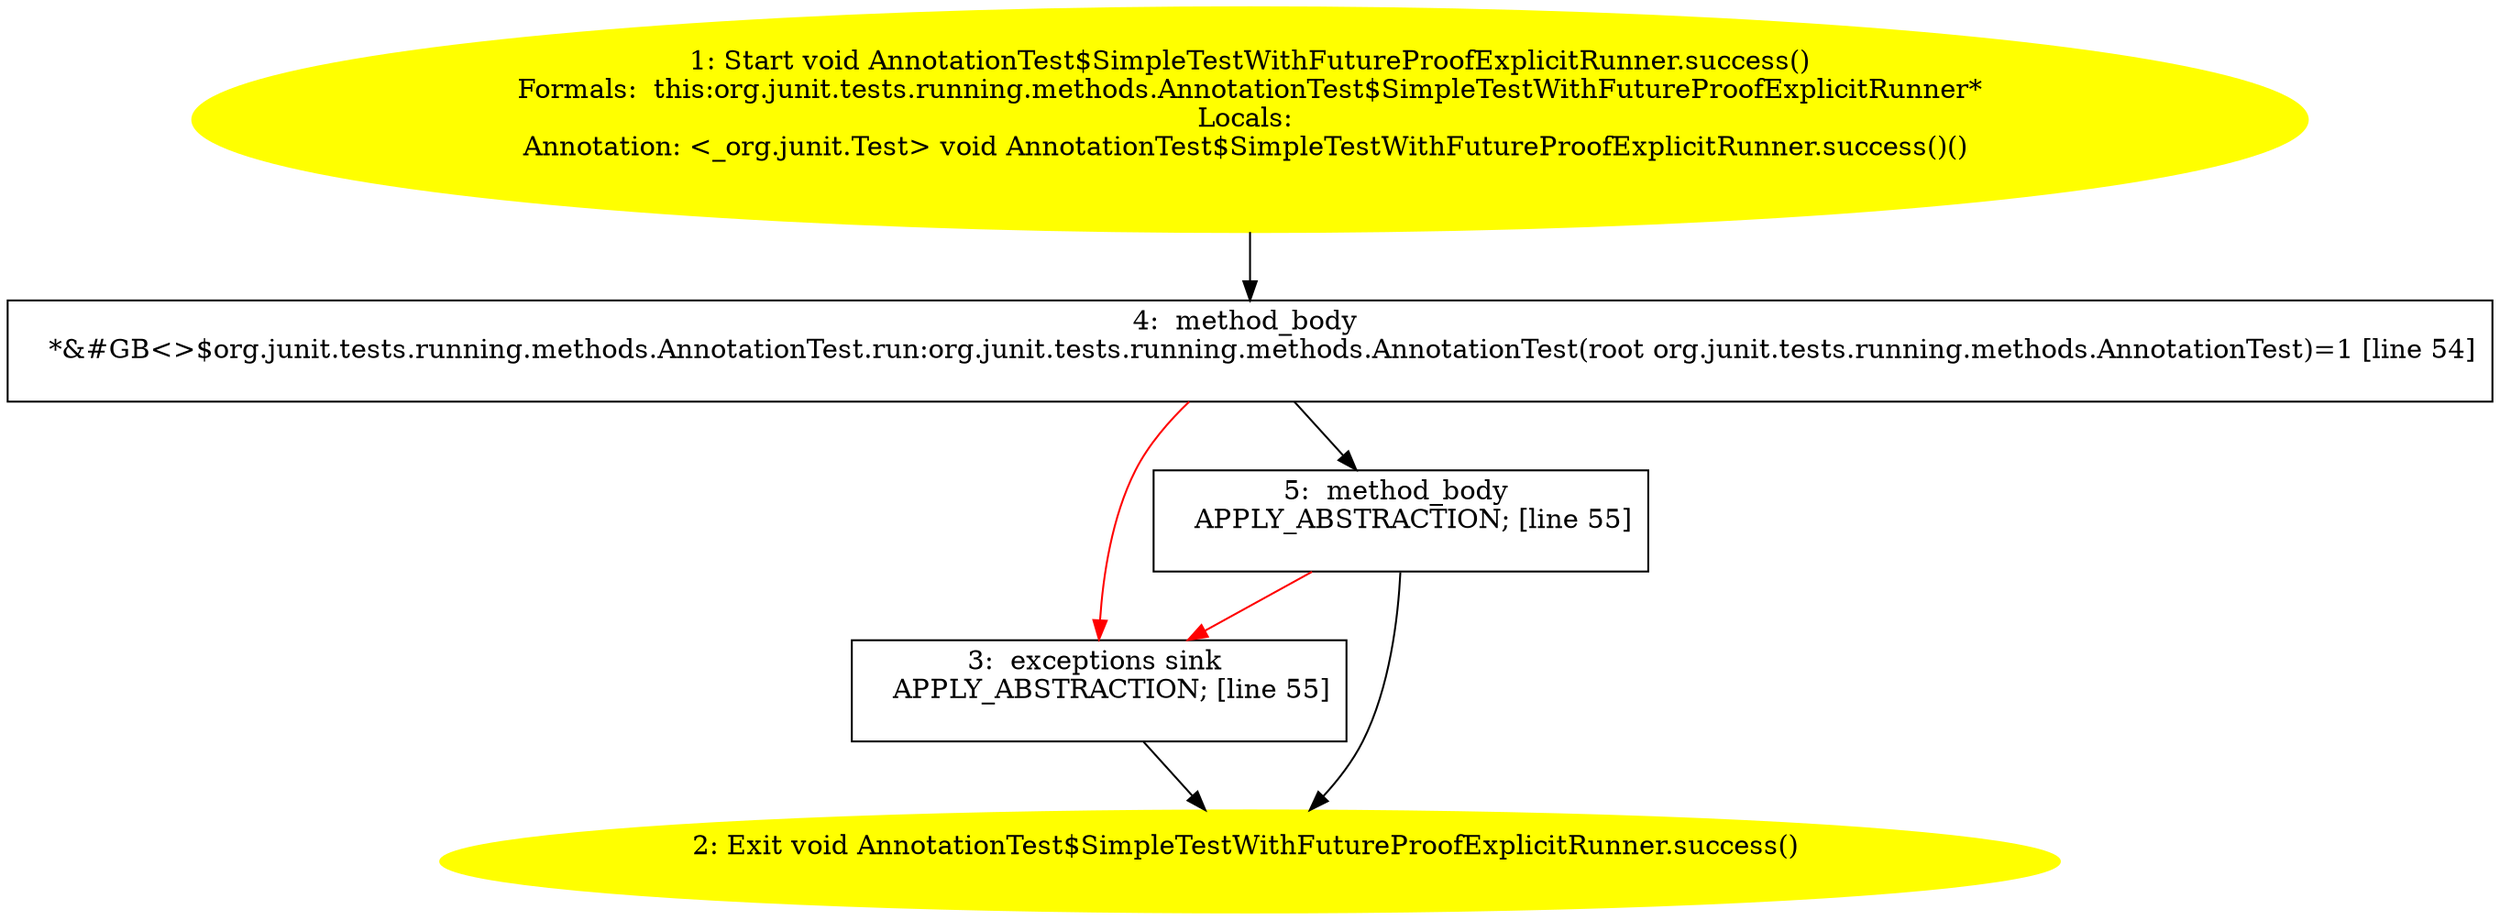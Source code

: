 /* @generated */
digraph cfg {
"org.junit.tests.running.methods.AnnotationTest$SimpleTestWithFutureProofExplicitRunner.success():voi.b23c3fb93b1e5827cbd4fbca4e2690e0_1" [label="1: Start void AnnotationTest$SimpleTestWithFutureProofExplicitRunner.success()\nFormals:  this:org.junit.tests.running.methods.AnnotationTest$SimpleTestWithFutureProofExplicitRunner*\nLocals: \nAnnotation: <_org.junit.Test> void AnnotationTest$SimpleTestWithFutureProofExplicitRunner.success()() \n  " color=yellow style=filled]
	

	 "org.junit.tests.running.methods.AnnotationTest$SimpleTestWithFutureProofExplicitRunner.success():voi.b23c3fb93b1e5827cbd4fbca4e2690e0_1" -> "org.junit.tests.running.methods.AnnotationTest$SimpleTestWithFutureProofExplicitRunner.success():voi.b23c3fb93b1e5827cbd4fbca4e2690e0_4" ;
"org.junit.tests.running.methods.AnnotationTest$SimpleTestWithFutureProofExplicitRunner.success():voi.b23c3fb93b1e5827cbd4fbca4e2690e0_2" [label="2: Exit void AnnotationTest$SimpleTestWithFutureProofExplicitRunner.success() \n  " color=yellow style=filled]
	

"org.junit.tests.running.methods.AnnotationTest$SimpleTestWithFutureProofExplicitRunner.success():voi.b23c3fb93b1e5827cbd4fbca4e2690e0_3" [label="3:  exceptions sink \n   APPLY_ABSTRACTION; [line 55]\n " shape="box"]
	

	 "org.junit.tests.running.methods.AnnotationTest$SimpleTestWithFutureProofExplicitRunner.success():voi.b23c3fb93b1e5827cbd4fbca4e2690e0_3" -> "org.junit.tests.running.methods.AnnotationTest$SimpleTestWithFutureProofExplicitRunner.success():voi.b23c3fb93b1e5827cbd4fbca4e2690e0_2" ;
"org.junit.tests.running.methods.AnnotationTest$SimpleTestWithFutureProofExplicitRunner.success():voi.b23c3fb93b1e5827cbd4fbca4e2690e0_4" [label="4:  method_body \n   *&#GB<>$org.junit.tests.running.methods.AnnotationTest.run:org.junit.tests.running.methods.AnnotationTest(root org.junit.tests.running.methods.AnnotationTest)=1 [line 54]\n " shape="box"]
	

	 "org.junit.tests.running.methods.AnnotationTest$SimpleTestWithFutureProofExplicitRunner.success():voi.b23c3fb93b1e5827cbd4fbca4e2690e0_4" -> "org.junit.tests.running.methods.AnnotationTest$SimpleTestWithFutureProofExplicitRunner.success():voi.b23c3fb93b1e5827cbd4fbca4e2690e0_5" ;
	 "org.junit.tests.running.methods.AnnotationTest$SimpleTestWithFutureProofExplicitRunner.success():voi.b23c3fb93b1e5827cbd4fbca4e2690e0_4" -> "org.junit.tests.running.methods.AnnotationTest$SimpleTestWithFutureProofExplicitRunner.success():voi.b23c3fb93b1e5827cbd4fbca4e2690e0_3" [color="red" ];
"org.junit.tests.running.methods.AnnotationTest$SimpleTestWithFutureProofExplicitRunner.success():voi.b23c3fb93b1e5827cbd4fbca4e2690e0_5" [label="5:  method_body \n   APPLY_ABSTRACTION; [line 55]\n " shape="box"]
	

	 "org.junit.tests.running.methods.AnnotationTest$SimpleTestWithFutureProofExplicitRunner.success():voi.b23c3fb93b1e5827cbd4fbca4e2690e0_5" -> "org.junit.tests.running.methods.AnnotationTest$SimpleTestWithFutureProofExplicitRunner.success():voi.b23c3fb93b1e5827cbd4fbca4e2690e0_2" ;
	 "org.junit.tests.running.methods.AnnotationTest$SimpleTestWithFutureProofExplicitRunner.success():voi.b23c3fb93b1e5827cbd4fbca4e2690e0_5" -> "org.junit.tests.running.methods.AnnotationTest$SimpleTestWithFutureProofExplicitRunner.success():voi.b23c3fb93b1e5827cbd4fbca4e2690e0_3" [color="red" ];
}
